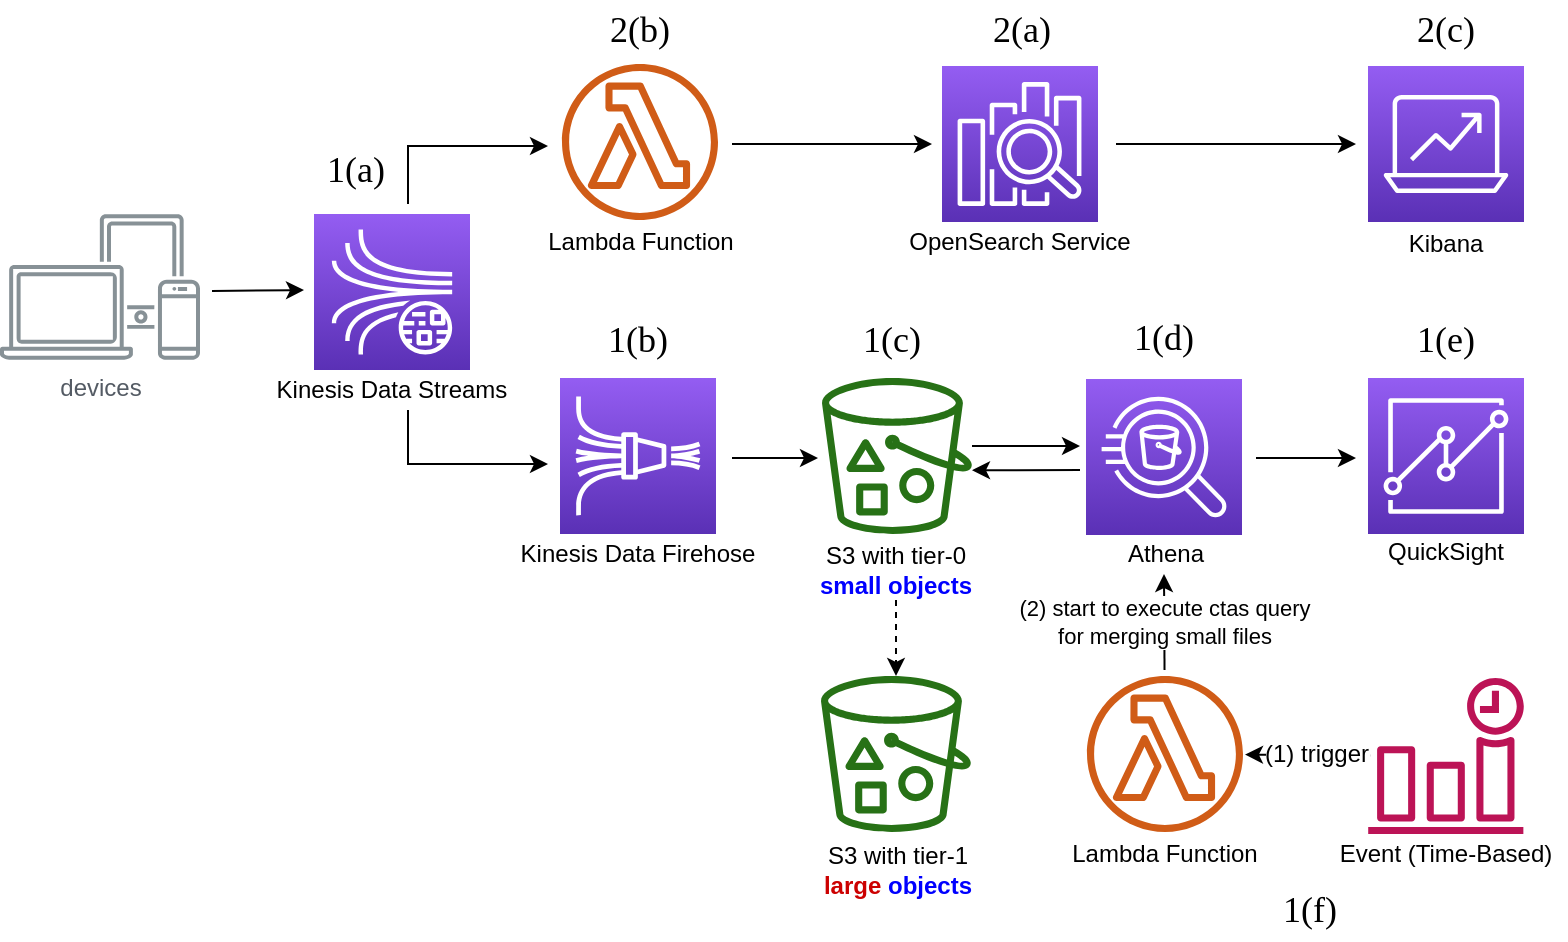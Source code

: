 <mxfile version="20.8.16" type="device"><diagram id="3QbCIdihdt1N7X6W20PU" name="Page-1"><mxGraphModel dx="1100" dy="985" grid="1" gridSize="10" guides="1" tooltips="1" connect="1" arrows="1" fold="1" page="1" pageScale="1" pageWidth="1169" pageHeight="827" math="0" shadow="0"><root><mxCell id="0"/><mxCell id="1" parent="0"/><mxCell id="C1w3qt3IgfTLccGULxY--1" value="" style="outlineConnect=0;fontColor=#232F3E;gradientColor=none;fillColor=#277116;strokeColor=none;dashed=0;verticalLabelPosition=bottom;verticalAlign=top;align=center;html=1;fontSize=12;fontStyle=0;aspect=fixed;pointerEvents=1;shape=mxgraph.aws4.bucket_with_objects;" parent="1" vertex="1"><mxGeometry x="600.5" y="448" width="75" height="78" as="geometry"/></mxCell><mxCell id="C1w3qt3IgfTLccGULxY--2" value="S3 with tier-1 &lt;b&gt;&lt;font color=&quot;#cc0000&quot;&gt;large&lt;/font&gt;&lt;font color=&quot;#0000ff&quot;&gt; objects&lt;/font&gt;&lt;/b&gt;" style="text;html=1;strokeColor=none;fillColor=none;align=center;verticalAlign=middle;whiteSpace=wrap;rounded=0;" parent="1" vertex="1"><mxGeometry x="594" y="530" width="90" height="30" as="geometry"/></mxCell><mxCell id="SDYUmMjBLgcGPtoNvC22-40" style="edgeStyle=none;rounded=0;orthogonalLoop=1;jettySize=auto;html=1;" parent="1" edge="1"><mxGeometry relative="1" as="geometry"><mxPoint x="342" y="255" as="targetPoint"/><mxPoint x="296" y="255.5" as="sourcePoint"/></mxGeometry></mxCell><mxCell id="SDYUmMjBLgcGPtoNvC22-41" value="devices" style="outlineConnect=0;gradientColor=none;fontColor=#545B64;strokeColor=none;fillColor=#879196;dashed=0;verticalLabelPosition=bottom;verticalAlign=top;align=center;html=1;fontSize=12;fontStyle=0;aspect=fixed;shape=mxgraph.aws4.illustration_devices;pointerEvents=1" parent="1" vertex="1"><mxGeometry x="190" y="217" width="100" height="73" as="geometry"/></mxCell><mxCell id="SDYUmMjBLgcGPtoNvC22-42" style="edgeStyle=orthogonalEdgeStyle;rounded=0;orthogonalLoop=1;jettySize=auto;html=1;" parent="1" source="SDYUmMjBLgcGPtoNvC22-45" edge="1"><mxGeometry relative="1" as="geometry"><mxPoint x="464" y="342" as="targetPoint"/><Array as="points"><mxPoint x="394" y="342"/></Array></mxGeometry></mxCell><mxCell id="SDYUmMjBLgcGPtoNvC22-43" style="edgeStyle=orthogonalEdgeStyle;rounded=0;orthogonalLoop=1;jettySize=auto;html=1;" parent="1" edge="1"><mxGeometry relative="1" as="geometry"><mxPoint x="394" y="212" as="sourcePoint"/><mxPoint x="464" y="183" as="targetPoint"/><Array as="points"><mxPoint x="394" y="212"/><mxPoint x="394" y="183"/></Array></mxGeometry></mxCell><mxCell id="SDYUmMjBLgcGPtoNvC22-44" value="" style="group" parent="1" vertex="1" connectable="0"><mxGeometry x="326" y="217" width="120" height="98" as="geometry"/></mxCell><mxCell id="SDYUmMjBLgcGPtoNvC22-45" value="Kinesis Data Streams" style="text;html=1;strokeColor=none;fillColor=none;align=center;verticalAlign=middle;whiteSpace=wrap;rounded=0;" parent="SDYUmMjBLgcGPtoNvC22-44" vertex="1"><mxGeometry y="78" width="120" height="20" as="geometry"/></mxCell><mxCell id="SDYUmMjBLgcGPtoNvC22-46" value="" style="outlineConnect=0;fontColor=#232F3E;gradientColor=#945DF2;gradientDirection=north;fillColor=#5A30B5;strokeColor=#ffffff;dashed=0;verticalLabelPosition=bottom;verticalAlign=top;align=center;html=1;fontSize=12;fontStyle=0;aspect=fixed;shape=mxgraph.aws4.resourceIcon;resIcon=mxgraph.aws4.kinesis_data_streams;" parent="SDYUmMjBLgcGPtoNvC22-44" vertex="1"><mxGeometry x="21" width="78" height="78" as="geometry"/></mxCell><mxCell id="SDYUmMjBLgcGPtoNvC22-48" value="" style="group" parent="1" vertex="1" connectable="0"><mxGeometry x="444" y="299" width="130" height="98" as="geometry"/></mxCell><mxCell id="SDYUmMjBLgcGPtoNvC22-49" value="" style="outlineConnect=0;fontColor=#232F3E;gradientColor=#945DF2;gradientDirection=north;fillColor=#5A30B5;strokeColor=#ffffff;dashed=0;verticalLabelPosition=bottom;verticalAlign=top;align=center;html=1;fontSize=12;fontStyle=0;aspect=fixed;shape=mxgraph.aws4.resourceIcon;resIcon=mxgraph.aws4.kinesis_data_firehose;" parent="SDYUmMjBLgcGPtoNvC22-48" vertex="1"><mxGeometry x="26" width="78" height="78" as="geometry"/></mxCell><mxCell id="SDYUmMjBLgcGPtoNvC22-50" value="Kinesis Data Firehose" style="text;html=1;strokeColor=none;fillColor=none;align=center;verticalAlign=middle;whiteSpace=wrap;rounded=0;" parent="SDYUmMjBLgcGPtoNvC22-48" vertex="1"><mxGeometry y="78" width="130" height="20" as="geometry"/></mxCell><mxCell id="SDYUmMjBLgcGPtoNvC22-52" style="edgeStyle=none;rounded=0;orthogonalLoop=1;jettySize=auto;html=1;" parent="1" edge="1"><mxGeometry relative="1" as="geometry"><mxPoint x="676" y="333.01" as="sourcePoint"/><mxPoint x="730" y="333" as="targetPoint"/></mxGeometry></mxCell><mxCell id="SDYUmMjBLgcGPtoNvC22-53" value="" style="outlineConnect=0;fontColor=#232F3E;gradientColor=none;fillColor=#277116;strokeColor=none;dashed=0;verticalLabelPosition=bottom;verticalAlign=top;align=center;html=1;fontSize=12;fontStyle=0;aspect=fixed;pointerEvents=1;shape=mxgraph.aws4.bucket_with_objects;" parent="1" vertex="1"><mxGeometry x="601" y="299" width="75" height="78" as="geometry"/></mxCell><mxCell id="SDYUmMjBLgcGPtoNvC22-54" style="edgeStyle=none;rounded=0;orthogonalLoop=1;jettySize=auto;html=1;" parent="1" edge="1"><mxGeometry relative="1" as="geometry"><mxPoint x="556" y="339" as="sourcePoint"/><mxPoint x="599" y="339" as="targetPoint"/></mxGeometry></mxCell><mxCell id="SDYUmMjBLgcGPtoNvC22-55" style="edgeStyle=none;rounded=0;orthogonalLoop=1;jettySize=auto;html=1;" parent="1" edge="1"><mxGeometry relative="1" as="geometry"><mxPoint x="730" y="345" as="sourcePoint"/><mxPoint x="676" y="345.116" as="targetPoint"/></mxGeometry></mxCell><mxCell id="SDYUmMjBLgcGPtoNvC22-56" style="edgeStyle=none;rounded=0;orthogonalLoop=1;jettySize=auto;html=1;" parent="1" edge="1"><mxGeometry relative="1" as="geometry"><mxPoint x="818" y="339" as="sourcePoint"/><mxPoint x="868" y="339" as="targetPoint"/></mxGeometry></mxCell><mxCell id="C1w3qt3IgfTLccGULxY--15" style="edgeStyle=none;rounded=0;orthogonalLoop=1;jettySize=auto;html=1;exitX=0.5;exitY=1;exitDx=0;exitDy=0;dashed=1;" parent="1" source="SDYUmMjBLgcGPtoNvC22-57" target="C1w3qt3IgfTLccGULxY--1" edge="1"><mxGeometry relative="1" as="geometry"/></mxCell><mxCell id="SDYUmMjBLgcGPtoNvC22-57" value="S3 with tier-0 &lt;font color=&quot;#0000ff&quot;&gt;&lt;b&gt;small objects&lt;/b&gt;&lt;/font&gt;" style="text;html=1;strokeColor=none;fillColor=none;align=center;verticalAlign=middle;whiteSpace=wrap;rounded=0;" parent="1" vertex="1"><mxGeometry x="594" y="380" width="88" height="30" as="geometry"/></mxCell><mxCell id="SDYUmMjBLgcGPtoNvC22-58" value="" style="group" parent="1" vertex="1" connectable="0"><mxGeometry x="733" y="299.5" width="78" height="97.5" as="geometry"/></mxCell><mxCell id="SDYUmMjBLgcGPtoNvC22-59" value="" style="outlineConnect=0;fontColor=#232F3E;gradientColor=#945DF2;gradientDirection=north;fillColor=#5A30B5;strokeColor=#ffffff;dashed=0;verticalLabelPosition=bottom;verticalAlign=top;align=center;html=1;fontSize=12;fontStyle=0;aspect=fixed;shape=mxgraph.aws4.resourceIcon;resIcon=mxgraph.aws4.athena;" parent="SDYUmMjBLgcGPtoNvC22-58" vertex="1"><mxGeometry width="78" height="78" as="geometry"/></mxCell><mxCell id="SDYUmMjBLgcGPtoNvC22-60" value="Athena" style="text;html=1;strokeColor=none;fillColor=none;align=center;verticalAlign=middle;whiteSpace=wrap;rounded=0;" parent="SDYUmMjBLgcGPtoNvC22-58" vertex="1"><mxGeometry x="10" y="77.5" width="60" height="20" as="geometry"/></mxCell><mxCell id="SDYUmMjBLgcGPtoNvC22-61" value="" style="group" parent="1" vertex="1" connectable="0"><mxGeometry x="874" y="299" width="78" height="97" as="geometry"/></mxCell><mxCell id="SDYUmMjBLgcGPtoNvC22-62" value="" style="outlineConnect=0;fontColor=#232F3E;gradientColor=#945DF2;gradientDirection=north;fillColor=#5A30B5;strokeColor=#ffffff;dashed=0;verticalLabelPosition=bottom;verticalAlign=top;align=center;html=1;fontSize=12;fontStyle=0;aspect=fixed;shape=mxgraph.aws4.resourceIcon;resIcon=mxgraph.aws4.quicksight;" parent="SDYUmMjBLgcGPtoNvC22-61" vertex="1"><mxGeometry width="78" height="78" as="geometry"/></mxCell><mxCell id="SDYUmMjBLgcGPtoNvC22-63" value="QuickSight" style="text;html=1;strokeColor=none;fillColor=none;align=center;verticalAlign=middle;whiteSpace=wrap;rounded=0;" parent="SDYUmMjBLgcGPtoNvC22-61" vertex="1"><mxGeometry x="9" y="77" width="60" height="20" as="geometry"/></mxCell><mxCell id="SDYUmMjBLgcGPtoNvC22-65" style="edgeStyle=none;rounded=0;orthogonalLoop=1;jettySize=auto;html=1;" parent="1" edge="1"><mxGeometry relative="1" as="geometry"><mxPoint x="868" y="182" as="targetPoint"/><mxPoint x="748" y="182" as="sourcePoint"/></mxGeometry></mxCell><mxCell id="SDYUmMjBLgcGPtoNvC22-66" value="" style="edgeStyle=none;rounded=0;orthogonalLoop=1;jettySize=auto;html=1;" parent="1" edge="1"><mxGeometry relative="1" as="geometry"><mxPoint x="656" y="182" as="targetPoint"/><mxPoint x="556" y="182" as="sourcePoint"/></mxGeometry></mxCell><mxCell id="SDYUmMjBLgcGPtoNvC22-67" value="" style="group" parent="1" vertex="1" connectable="0"><mxGeometry x="457.5" y="142" width="105" height="99" as="geometry"/></mxCell><mxCell id="SDYUmMjBLgcGPtoNvC22-68" value="" style="outlineConnect=0;fontColor=#232F3E;gradientColor=none;fillColor=#D05C17;strokeColor=none;dashed=0;verticalLabelPosition=bottom;verticalAlign=top;align=center;html=1;fontSize=12;fontStyle=0;aspect=fixed;pointerEvents=1;shape=mxgraph.aws4.lambda_function;" parent="SDYUmMjBLgcGPtoNvC22-67" vertex="1"><mxGeometry x="13.5" width="78" height="78" as="geometry"/></mxCell><mxCell id="SDYUmMjBLgcGPtoNvC22-69" value="Lambda Function" style="text;html=1;strokeColor=none;fillColor=none;align=center;verticalAlign=middle;whiteSpace=wrap;rounded=0;" parent="SDYUmMjBLgcGPtoNvC22-67" vertex="1"><mxGeometry y="79" width="105" height="20" as="geometry"/></mxCell><mxCell id="SDYUmMjBLgcGPtoNvC22-70" value="" style="group" parent="1" vertex="1" connectable="0"><mxGeometry x="638" y="143" width="130" height="98" as="geometry"/></mxCell><mxCell id="SDYUmMjBLgcGPtoNvC22-71" value="" style="outlineConnect=0;fontColor=#232F3E;gradientColor=#945DF2;gradientDirection=north;fillColor=#5A30B5;strokeColor=#ffffff;dashed=0;verticalLabelPosition=bottom;verticalAlign=top;align=center;html=1;fontSize=12;fontStyle=0;aspect=fixed;shape=mxgraph.aws4.resourceIcon;resIcon=mxgraph.aws4.elasticsearch_service;" parent="SDYUmMjBLgcGPtoNvC22-70" vertex="1"><mxGeometry x="23" width="78" height="78" as="geometry"/></mxCell><mxCell id="SDYUmMjBLgcGPtoNvC22-72" value="OpenSearch Service" style="text;html=1;strokeColor=none;fillColor=none;align=center;verticalAlign=middle;whiteSpace=wrap;rounded=0;" parent="SDYUmMjBLgcGPtoNvC22-70" vertex="1"><mxGeometry x="-3" y="78" width="130" height="20" as="geometry"/></mxCell><mxCell id="SDYUmMjBLgcGPtoNvC22-73" value="" style="group" parent="1" vertex="1" connectable="0"><mxGeometry x="874" y="143" width="78" height="99" as="geometry"/></mxCell><mxCell id="SDYUmMjBLgcGPtoNvC22-74" value="" style="outlineConnect=0;fontColor=#232F3E;gradientColor=#945DF2;gradientDirection=north;fillColor=#5A30B5;strokeColor=#ffffff;dashed=0;verticalLabelPosition=bottom;verticalAlign=top;align=center;html=1;fontSize=12;fontStyle=0;aspect=fixed;shape=mxgraph.aws4.resourceIcon;resIcon=mxgraph.aws4.analytics;" parent="SDYUmMjBLgcGPtoNvC22-73" vertex="1"><mxGeometry width="78" height="78" as="geometry"/></mxCell><mxCell id="SDYUmMjBLgcGPtoNvC22-75" value="Kibana" style="text;html=1;strokeColor=none;fillColor=none;align=center;verticalAlign=middle;whiteSpace=wrap;rounded=0;" parent="SDYUmMjBLgcGPtoNvC22-73" vertex="1"><mxGeometry x="9" y="79" width="60" height="20" as="geometry"/></mxCell><mxCell id="C1w3qt3IgfTLccGULxY--4" value="" style="group" parent="1" vertex="1" connectable="0"><mxGeometry x="720" y="448" width="105" height="99" as="geometry"/></mxCell><mxCell id="C1w3qt3IgfTLccGULxY--5" value="" style="outlineConnect=0;fontColor=#232F3E;gradientColor=none;fillColor=#D05C17;strokeColor=none;dashed=0;verticalLabelPosition=bottom;verticalAlign=top;align=center;html=1;fontSize=12;fontStyle=0;aspect=fixed;pointerEvents=1;shape=mxgraph.aws4.lambda_function;" parent="C1w3qt3IgfTLccGULxY--4" vertex="1"><mxGeometry x="13.5" width="78" height="78" as="geometry"/></mxCell><mxCell id="C1w3qt3IgfTLccGULxY--6" value="Lambda Function" style="text;html=1;strokeColor=none;fillColor=none;align=center;verticalAlign=middle;whiteSpace=wrap;rounded=0;" parent="C1w3qt3IgfTLccGULxY--4" vertex="1"><mxGeometry y="79" width="105" height="20" as="geometry"/></mxCell><mxCell id="C1w3qt3IgfTLccGULxY--13" style="rounded=0;orthogonalLoop=1;jettySize=auto;html=1;" parent="1" edge="1"><mxGeometry relative="1" as="geometry"><mxPoint x="875.07" y="487.723" as="sourcePoint"/><mxPoint x="812.5" y="487.278" as="targetPoint"/></mxGeometry></mxCell><mxCell id="C1w3qt3IgfTLccGULxY--19" value="(1) trigger" style="text;html=1;align=center;verticalAlign=middle;resizable=0;points=[];;labelBackgroundColor=#ffffff;" parent="C1w3qt3IgfTLccGULxY--13" vertex="1" connectable="0"><mxGeometry x="0.025" y="-1" relative="1" as="geometry"><mxPoint x="5" as="offset"/></mxGeometry></mxCell><mxCell id="C1w3qt3IgfTLccGULxY--10" value="" style="outlineConnect=0;fontColor=#232F3E;gradientColor=none;fillColor=#BC1356;strokeColor=none;dashed=0;verticalLabelPosition=bottom;verticalAlign=top;align=center;html=1;fontSize=12;fontStyle=0;aspect=fixed;pointerEvents=1;shape=mxgraph.aws4.event_time_based;" parent="1" vertex="1"><mxGeometry x="874" y="449" width="78" height="78" as="geometry"/></mxCell><mxCell id="C1w3qt3IgfTLccGULxY--11" value="Event (Time-Based)" style="text;html=1;strokeColor=none;fillColor=none;align=center;verticalAlign=middle;whiteSpace=wrap;rounded=0;" parent="1" vertex="1"><mxGeometry x="853" y="527" width="120" height="20" as="geometry"/></mxCell><mxCell id="C1w3qt3IgfTLccGULxY--14" value="(2) start to execute ctas query&lt;br&gt;for merging small files" style="edgeStyle=none;rounded=0;orthogonalLoop=1;jettySize=auto;html=1;" parent="1" edge="1"><mxGeometry relative="1" as="geometry"><mxPoint x="772.276" y="445" as="sourcePoint"/><mxPoint x="772" y="397" as="targetPoint"/></mxGeometry></mxCell><mxCell id="C1w3qt3IgfTLccGULxY--23" value="&lt;font style=&quot;font-size: 18px&quot; face=&quot;Tahoma&quot;&gt;1(a)&lt;/font&gt;" style="text;html=1;strokeColor=none;fillColor=none;align=center;verticalAlign=middle;whiteSpace=wrap;rounded=0;" parent="1" vertex="1"><mxGeometry x="348" y="180" width="40" height="30" as="geometry"/></mxCell><mxCell id="C1w3qt3IgfTLccGULxY--24" value="&lt;font style=&quot;font-size: 18px&quot; face=&quot;Tahoma&quot;&gt;1(b)&lt;/font&gt;" style="text;html=1;strokeColor=none;fillColor=none;align=center;verticalAlign=middle;whiteSpace=wrap;rounded=0;" parent="1" vertex="1"><mxGeometry x="489" y="265" width="40" height="30" as="geometry"/></mxCell><mxCell id="C1w3qt3IgfTLccGULxY--25" value="&lt;font style=&quot;font-size: 18px&quot; face=&quot;Tahoma&quot;&gt;1(c)&lt;/font&gt;" style="text;html=1;strokeColor=none;fillColor=none;align=center;verticalAlign=middle;whiteSpace=wrap;rounded=0;" parent="1" vertex="1"><mxGeometry x="616" y="265" width="40" height="30" as="geometry"/></mxCell><mxCell id="C1w3qt3IgfTLccGULxY--26" value="&lt;font style=&quot;font-size: 18px&quot; face=&quot;Tahoma&quot;&gt;1(d)&lt;/font&gt;" style="text;html=1;strokeColor=none;fillColor=none;align=center;verticalAlign=middle;whiteSpace=wrap;rounded=0;" parent="1" vertex="1"><mxGeometry x="752" y="264" width="40" height="30" as="geometry"/></mxCell><mxCell id="C1w3qt3IgfTLccGULxY--27" value="&lt;font style=&quot;font-size: 18px&quot; face=&quot;Tahoma&quot;&gt;1(e)&lt;/font&gt;" style="text;html=1;strokeColor=none;fillColor=none;align=center;verticalAlign=middle;whiteSpace=wrap;rounded=0;" parent="1" vertex="1"><mxGeometry x="893" y="265" width="40" height="30" as="geometry"/></mxCell><mxCell id="C1w3qt3IgfTLccGULxY--28" value="&lt;font style=&quot;font-size: 18px&quot; face=&quot;Tahoma&quot;&gt;2(b)&lt;/font&gt;" style="text;html=1;strokeColor=none;fillColor=none;align=center;verticalAlign=middle;whiteSpace=wrap;rounded=0;flipV=1;" parent="1" vertex="1"><mxGeometry x="490" y="110" width="40" height="30" as="geometry"/></mxCell><mxCell id="C1w3qt3IgfTLccGULxY--29" value="&lt;font style=&quot;font-size: 18px&quot; face=&quot;Tahoma&quot;&gt;2(a)&lt;/font&gt;" style="text;html=1;strokeColor=none;fillColor=none;align=center;verticalAlign=middle;whiteSpace=wrap;rounded=0;flipV=1;" parent="1" vertex="1"><mxGeometry x="681" y="110" width="40" height="30" as="geometry"/></mxCell><mxCell id="C1w3qt3IgfTLccGULxY--30" value="&lt;font style=&quot;font-size: 18px&quot; face=&quot;Tahoma&quot;&gt;2(c)&lt;/font&gt;" style="text;html=1;strokeColor=none;fillColor=none;align=center;verticalAlign=middle;whiteSpace=wrap;rounded=0;flipV=1;" parent="1" vertex="1"><mxGeometry x="893" y="110" width="40" height="30" as="geometry"/></mxCell><mxCell id="C1w3qt3IgfTLccGULxY--31" value="&lt;font style=&quot;font-size: 18px&quot; face=&quot;Tahoma&quot;&gt;1(f)&lt;/font&gt;" style="text;html=1;strokeColor=none;fillColor=none;align=center;verticalAlign=middle;whiteSpace=wrap;rounded=0;" parent="1" vertex="1"><mxGeometry x="825" y="550" width="40" height="30" as="geometry"/></mxCell></root></mxGraphModel></diagram></mxfile>